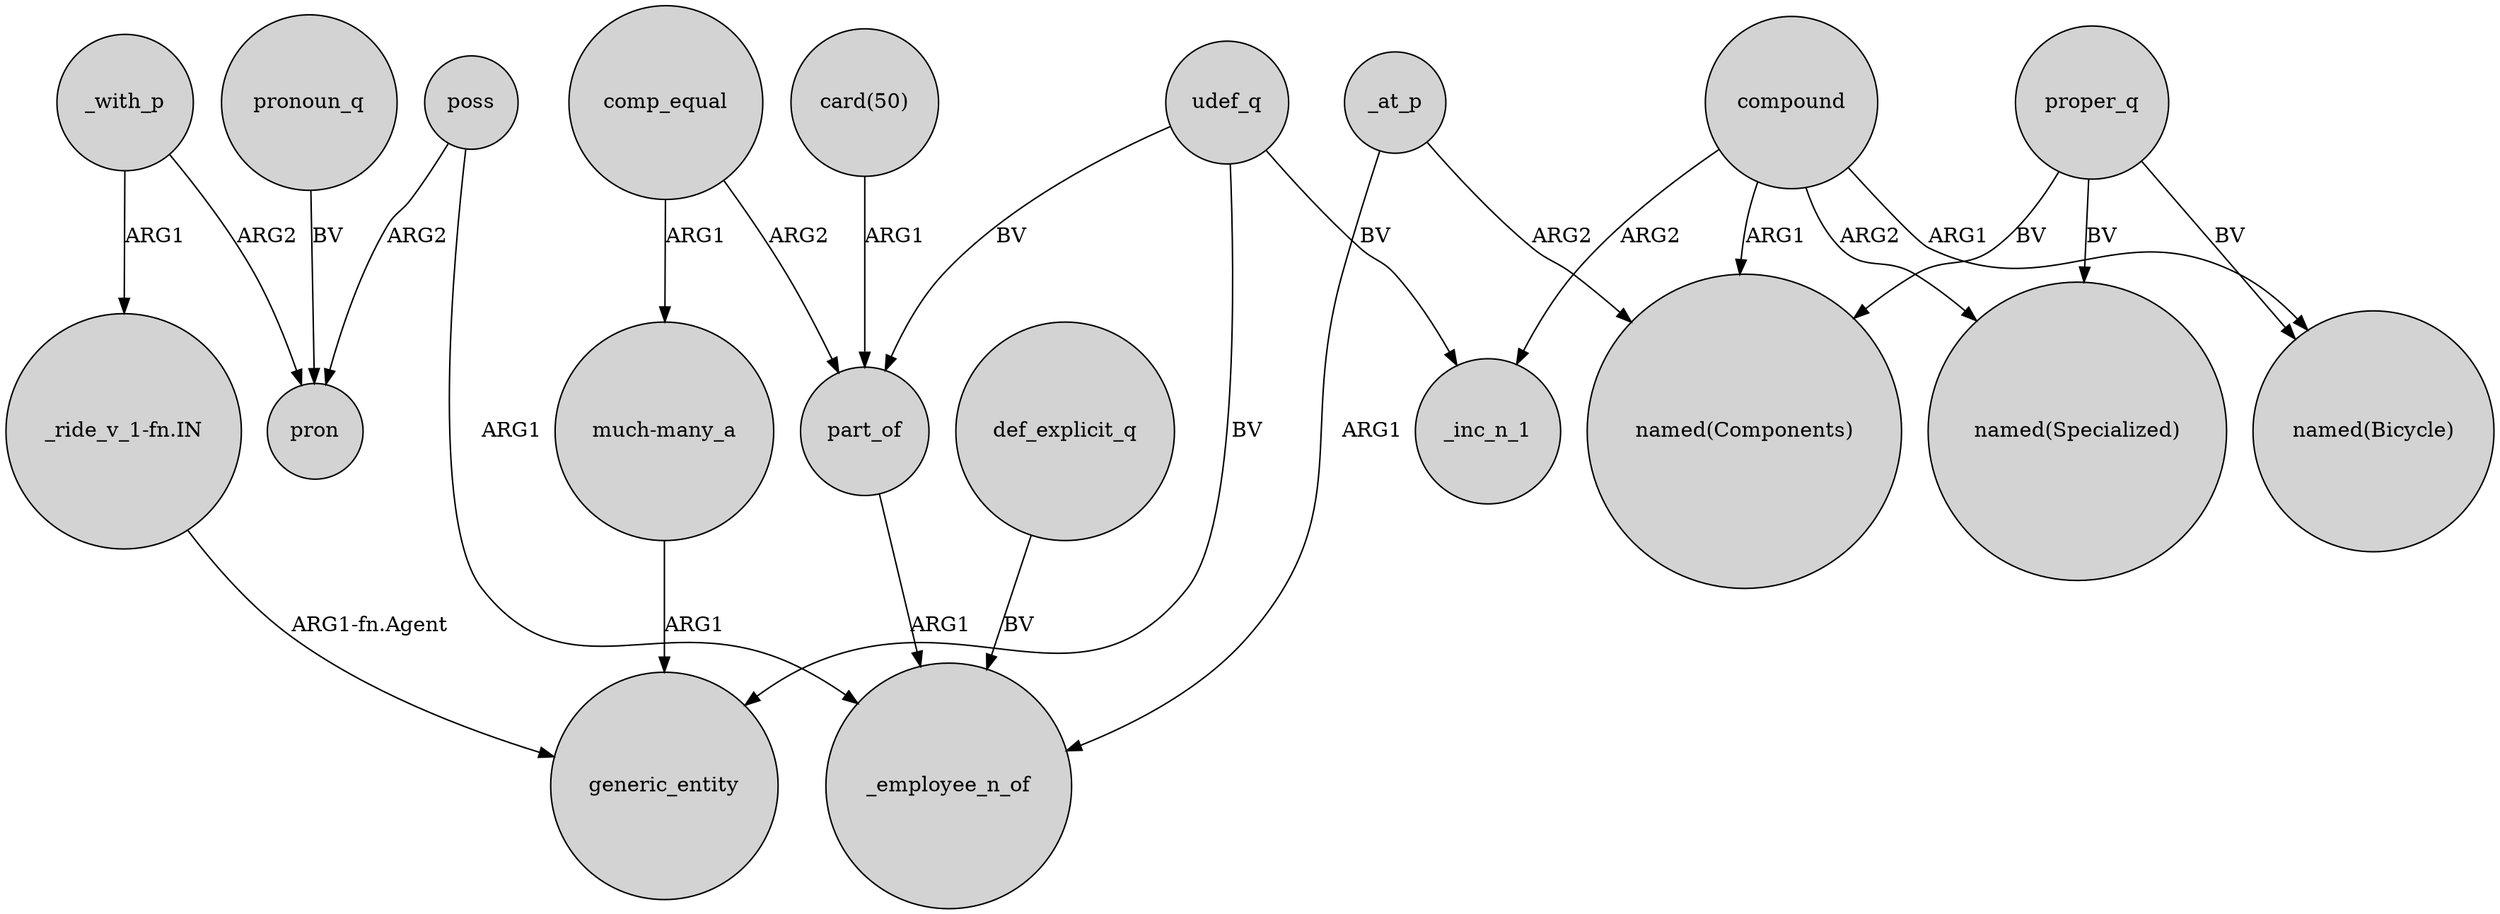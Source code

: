 digraph {
	node [shape=circle style=filled]
	udef_q -> part_of [label=BV]
	proper_q -> "named(Components)" [label=BV]
	udef_q -> generic_entity [label=BV]
	udef_q -> _inc_n_1 [label=BV]
	poss -> pron [label=ARG2]
	compound -> "named(Components)" [label=ARG1]
	proper_q -> "named(Bicycle)" [label=BV]
	"much-many_a" -> generic_entity [label=ARG1]
	_with_p -> "_ride_v_1-fn.IN" [label=ARG1]
	comp_equal -> "much-many_a" [label=ARG1]
	"card(50)" -> part_of [label=ARG1]
	def_explicit_q -> _employee_n_of [label=BV]
	pronoun_q -> pron [label=BV]
	poss -> _employee_n_of [label=ARG1]
	"_ride_v_1-fn.IN" -> generic_entity [label="ARG1-fn.Agent"]
	compound -> "named(Bicycle)" [label=ARG1]
	compound -> "named(Specialized)" [label=ARG2]
	_at_p -> "named(Components)" [label=ARG2]
	comp_equal -> part_of [label=ARG2]
	_at_p -> _employee_n_of [label=ARG1]
	proper_q -> "named(Specialized)" [label=BV]
	part_of -> _employee_n_of [label=ARG1]
	_with_p -> pron [label=ARG2]
	compound -> _inc_n_1 [label=ARG2]
}
